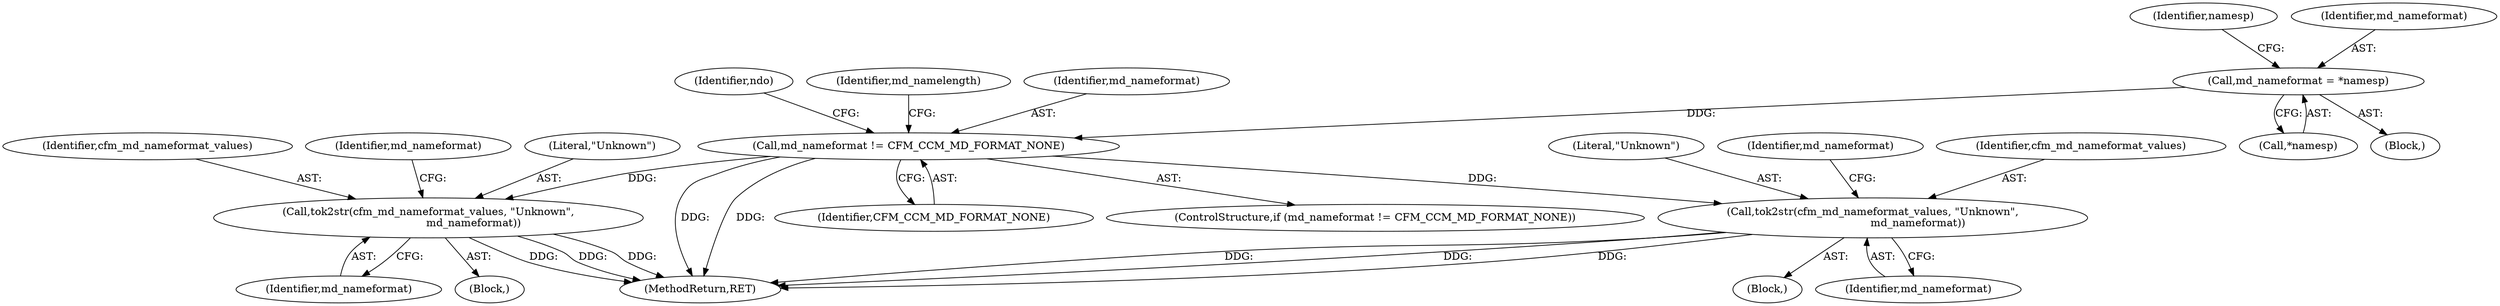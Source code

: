 digraph "0_tcpdump_5d340a5ca6e420a70297cdbdf777333f18bfdab7_0@pointer" {
"1000378" [label="(Call,md_nameformat = *namesp)"];
"1000387" [label="(Call,md_nameformat != CFM_CCM_MD_FORMAT_NONE)"];
"1000405" [label="(Call,tok2str(cfm_md_nameformat_values, \"Unknown\",\n                           md_nameformat))"];
"1000487" [label="(Call,tok2str(cfm_md_nameformat_values, \"Unknown\",\n                           md_nameformat))"];
"1000483" [label="(Identifier,ndo)"];
"1000404" [label="(Block,)"];
"1001180" [label="(MethodReturn,RET)"];
"1000408" [label="(Identifier,md_nameformat)"];
"1000387" [label="(Call,md_nameformat != CFM_CCM_MD_FORMAT_NONE)"];
"1000405" [label="(Call,tok2str(cfm_md_nameformat_values, \"Unknown\",\n                           md_nameformat))"];
"1000386" [label="(ControlStructure,if (md_nameformat != CFM_CCM_MD_FORMAT_NONE))"];
"1000491" [label="(Identifier,md_nameformat)"];
"1000254" [label="(Block,)"];
"1000383" [label="(Identifier,namesp)"];
"1000406" [label="(Identifier,cfm_md_nameformat_values)"];
"1000378" [label="(Call,md_nameformat = *namesp)"];
"1000407" [label="(Literal,\"Unknown\")"];
"1000486" [label="(Block,)"];
"1000489" [label="(Literal,\"Unknown\")"];
"1000392" [label="(Identifier,md_namelength)"];
"1000487" [label="(Call,tok2str(cfm_md_nameformat_values, \"Unknown\",\n                           md_nameformat))"];
"1000410" [label="(Identifier,md_nameformat)"];
"1000388" [label="(Identifier,md_nameformat)"];
"1000380" [label="(Call,*namesp)"];
"1000488" [label="(Identifier,cfm_md_nameformat_values)"];
"1000389" [label="(Identifier,CFM_CCM_MD_FORMAT_NONE)"];
"1000490" [label="(Identifier,md_nameformat)"];
"1000379" [label="(Identifier,md_nameformat)"];
"1000378" -> "1000254"  [label="AST: "];
"1000378" -> "1000380"  [label="CFG: "];
"1000379" -> "1000378"  [label="AST: "];
"1000380" -> "1000378"  [label="AST: "];
"1000383" -> "1000378"  [label="CFG: "];
"1000378" -> "1000387"  [label="DDG: "];
"1000387" -> "1000386"  [label="AST: "];
"1000387" -> "1000389"  [label="CFG: "];
"1000388" -> "1000387"  [label="AST: "];
"1000389" -> "1000387"  [label="AST: "];
"1000392" -> "1000387"  [label="CFG: "];
"1000483" -> "1000387"  [label="CFG: "];
"1000387" -> "1001180"  [label="DDG: "];
"1000387" -> "1001180"  [label="DDG: "];
"1000387" -> "1000405"  [label="DDG: "];
"1000387" -> "1000487"  [label="DDG: "];
"1000405" -> "1000404"  [label="AST: "];
"1000405" -> "1000408"  [label="CFG: "];
"1000406" -> "1000405"  [label="AST: "];
"1000407" -> "1000405"  [label="AST: "];
"1000408" -> "1000405"  [label="AST: "];
"1000410" -> "1000405"  [label="CFG: "];
"1000405" -> "1001180"  [label="DDG: "];
"1000405" -> "1001180"  [label="DDG: "];
"1000405" -> "1001180"  [label="DDG: "];
"1000487" -> "1000486"  [label="AST: "];
"1000487" -> "1000490"  [label="CFG: "];
"1000488" -> "1000487"  [label="AST: "];
"1000489" -> "1000487"  [label="AST: "];
"1000490" -> "1000487"  [label="AST: "];
"1000491" -> "1000487"  [label="CFG: "];
"1000487" -> "1001180"  [label="DDG: "];
"1000487" -> "1001180"  [label="DDG: "];
"1000487" -> "1001180"  [label="DDG: "];
}
